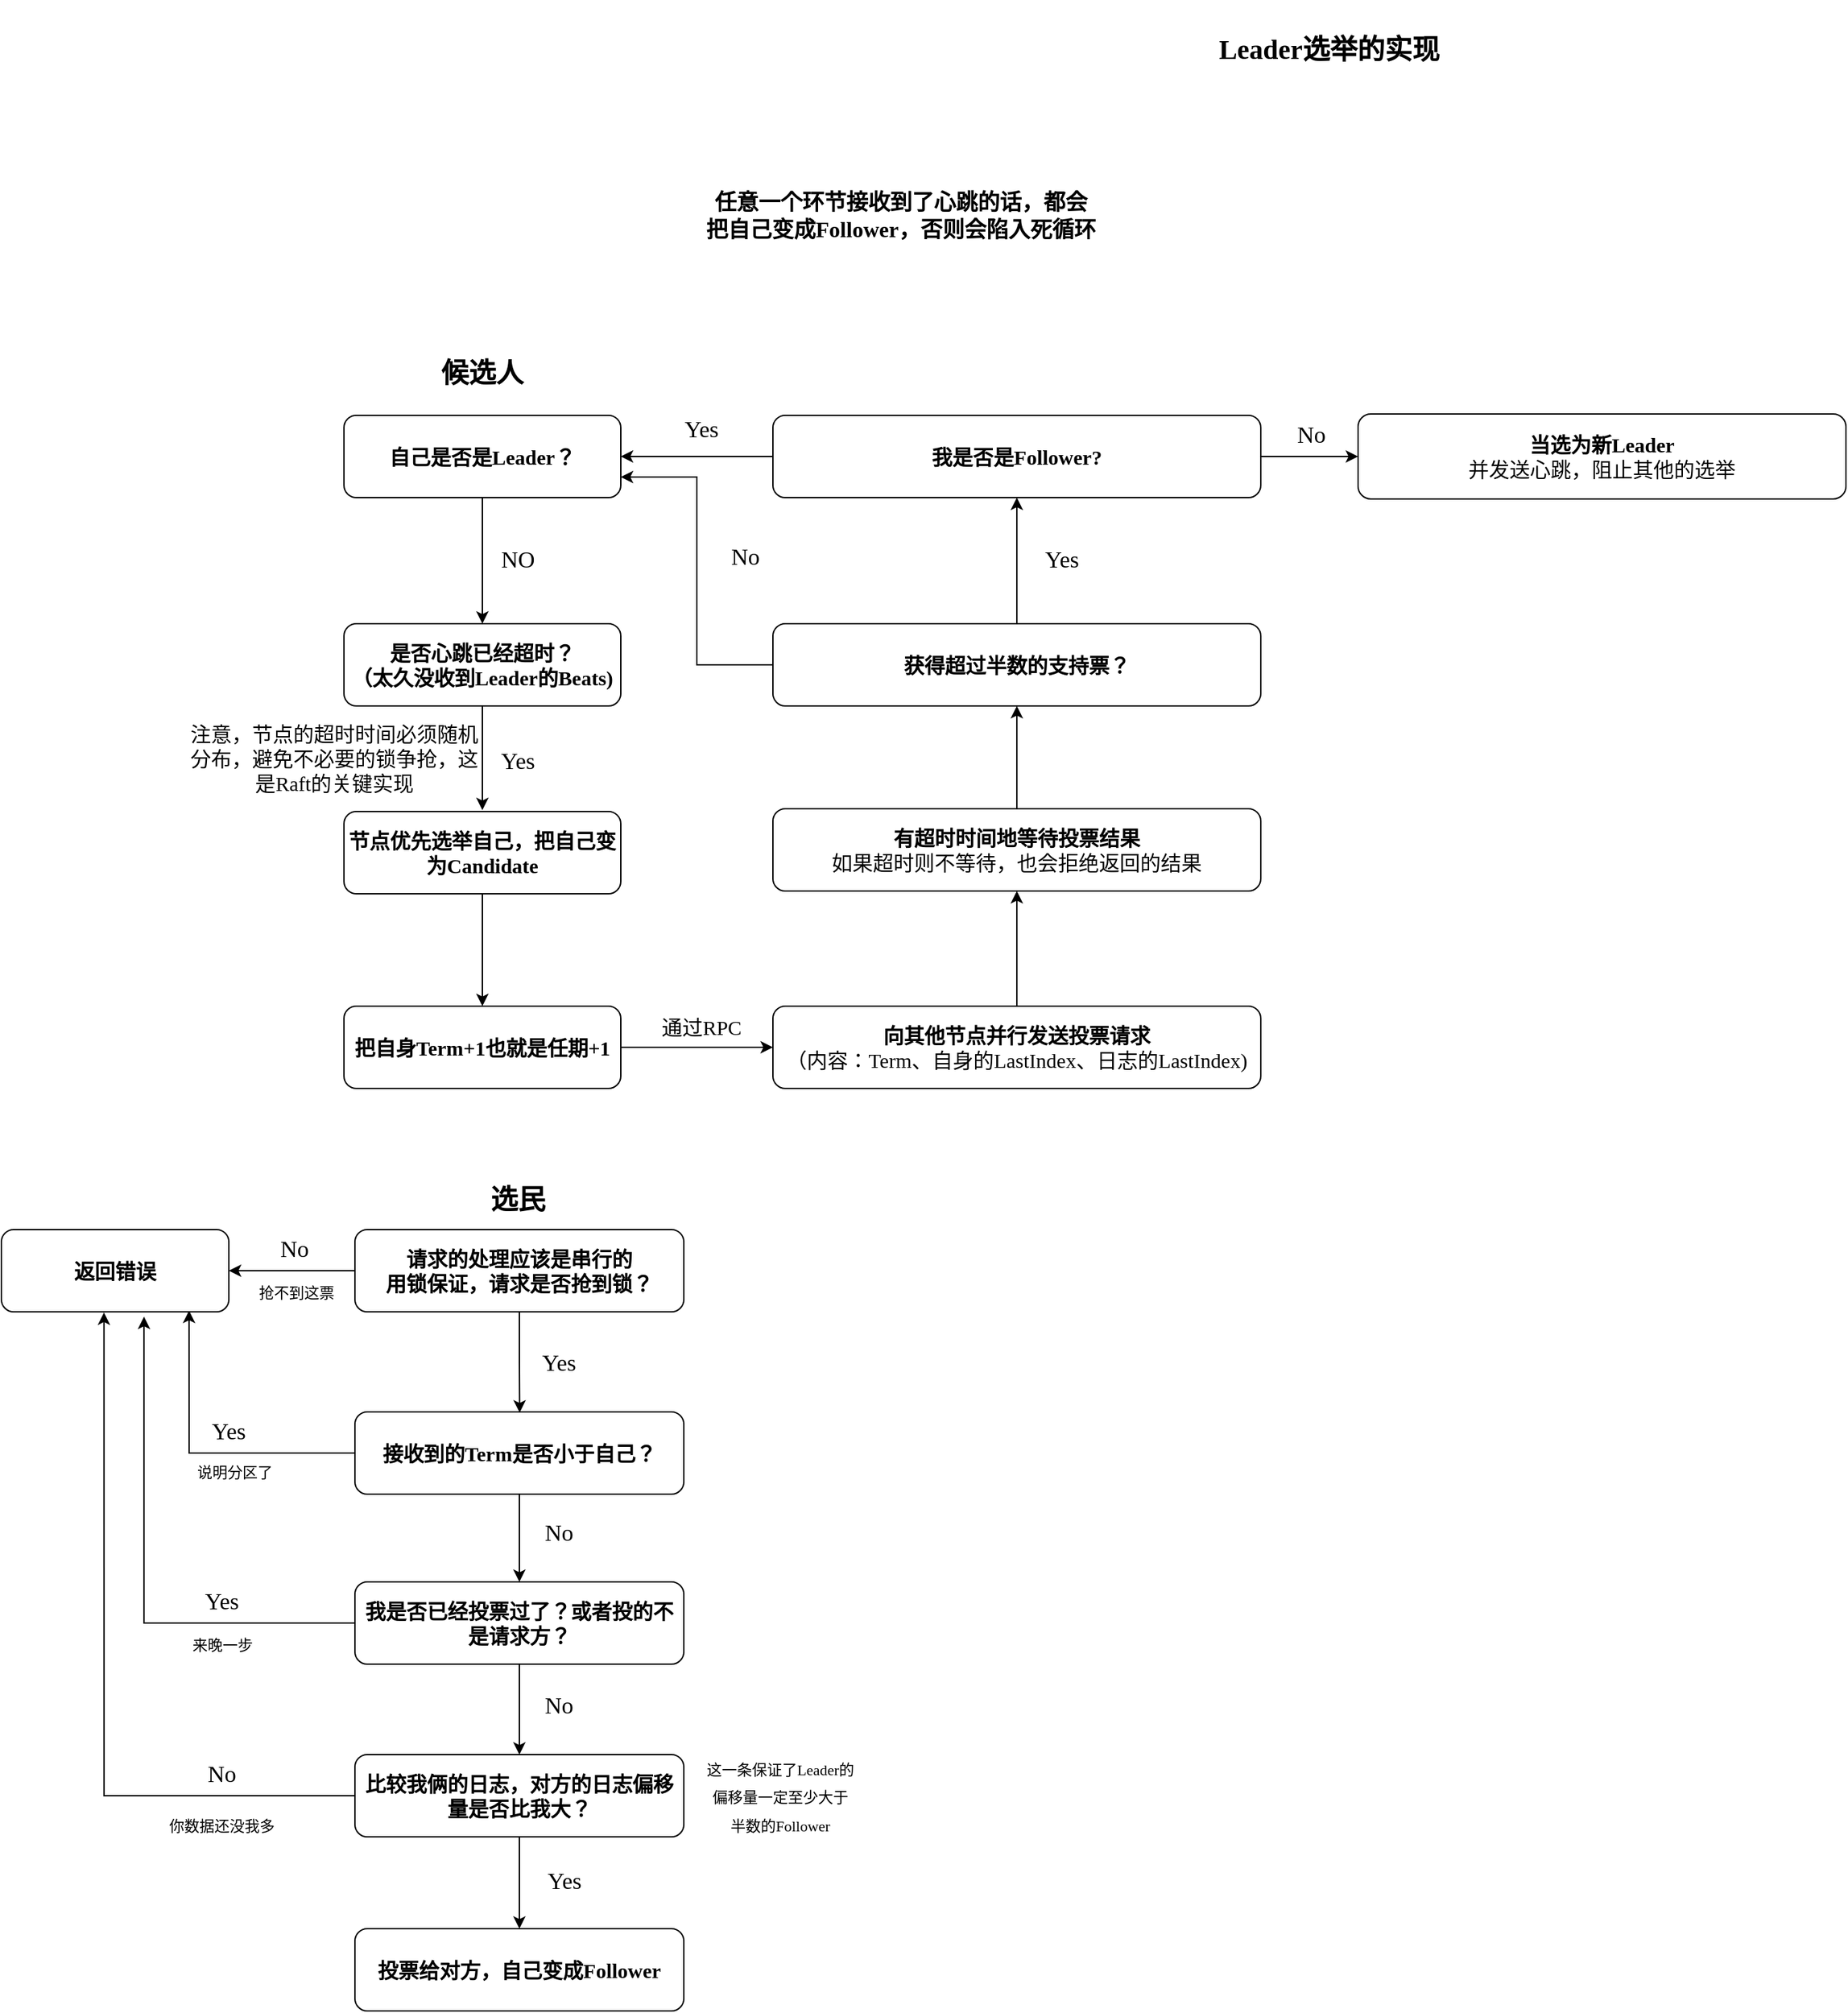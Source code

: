 <mxfile version="21.5.0" type="github">
  <diagram id="C5RBs43oDa-KdzZeNtuy" name="Page-1">
    <mxGraphModel dx="1341" dy="1301" grid="0" gridSize="10" guides="1" tooltips="1" connect="1" arrows="1" fold="1" page="0" pageScale="1" pageWidth="827" pageHeight="1169" math="0" shadow="0">
      <root>
        <mxCell id="WIyWlLk6GJQsqaUBKTNV-0" />
        <mxCell id="WIyWlLk6GJQsqaUBKTNV-1" parent="WIyWlLk6GJQsqaUBKTNV-0" />
        <mxCell id="-IqSXePFjRSmq5QO-dqF-0" value="Leader选举的实现" style="text;html=1;strokeColor=none;fillColor=none;align=center;verticalAlign=middle;whiteSpace=wrap;rounded=0;fontStyle=1;fontFamily=Times New Roman;fontSize=20;labelBorderColor=none;" parent="WIyWlLk6GJQsqaUBKTNV-1" vertex="1">
          <mxGeometry x="876" y="-343" width="230" height="70" as="geometry" />
        </mxCell>
        <mxCell id="-IqSXePFjRSmq5QO-dqF-3" style="edgeStyle=orthogonalEdgeStyle;rounded=0;orthogonalLoop=1;jettySize=auto;html=1;exitX=0.5;exitY=1;exitDx=0;exitDy=0;entryX=0.5;entryY=0;entryDx=0;entryDy=0;" parent="WIyWlLk6GJQsqaUBKTNV-1" source="-IqSXePFjRSmq5QO-dqF-1" target="-IqSXePFjRSmq5QO-dqF-2" edge="1">
          <mxGeometry relative="1" as="geometry" />
        </mxCell>
        <mxCell id="-IqSXePFjRSmq5QO-dqF-1" value="&lt;font face=&quot;Times New Roman&quot; style=&quot;font-size: 15px;&quot;&gt;&lt;b&gt;自己是否是Leader？&lt;/b&gt;&lt;/font&gt;" style="rounded=1;whiteSpace=wrap;html=1;" parent="WIyWlLk6GJQsqaUBKTNV-1" vertex="1">
          <mxGeometry x="272" y="-40" width="202" height="60" as="geometry" />
        </mxCell>
        <mxCell id="-IqSXePFjRSmq5QO-dqF-6" style="edgeStyle=orthogonalEdgeStyle;rounded=0;orthogonalLoop=1;jettySize=auto;html=1;exitX=0.5;exitY=1;exitDx=0;exitDy=0;entryX=0.5;entryY=0;entryDx=0;entryDy=0;" parent="WIyWlLk6GJQsqaUBKTNV-1" source="-IqSXePFjRSmq5QO-dqF-2" edge="1">
          <mxGeometry relative="1" as="geometry">
            <mxPoint x="373" y="248" as="targetPoint" />
          </mxGeometry>
        </mxCell>
        <mxCell id="-IqSXePFjRSmq5QO-dqF-2" value="&lt;font face=&quot;Times New Roman&quot; style=&quot;font-size: 15px;&quot;&gt;&lt;b&gt;是否心跳已经超时？&lt;br&gt;（太久没收到Leader的Beats)&lt;/b&gt;&lt;br&gt;&lt;/font&gt;" style="rounded=1;whiteSpace=wrap;html=1;" parent="WIyWlLk6GJQsqaUBKTNV-1" vertex="1">
          <mxGeometry x="272" y="112" width="202" height="60" as="geometry" />
        </mxCell>
        <mxCell id="-IqSXePFjRSmq5QO-dqF-4" value="&lt;font face=&quot;Times New Roman&quot;&gt;NO&lt;/font&gt;" style="text;html=1;strokeColor=none;fillColor=none;align=center;verticalAlign=middle;whiteSpace=wrap;rounded=0;fontSize=17;" parent="WIyWlLk6GJQsqaUBKTNV-1" vertex="1">
          <mxGeometry x="369" y="51" width="60" height="30" as="geometry" />
        </mxCell>
        <mxCell id="-IqSXePFjRSmq5QO-dqF-7" value="&lt;font face=&quot;Times New Roman&quot;&gt;Yes&lt;/font&gt;" style="text;html=1;strokeColor=none;fillColor=none;align=center;verticalAlign=middle;whiteSpace=wrap;rounded=0;fontSize=17;" parent="WIyWlLk6GJQsqaUBKTNV-1" vertex="1">
          <mxGeometry x="369" y="198" width="60" height="30" as="geometry" />
        </mxCell>
        <mxCell id="-IqSXePFjRSmq5QO-dqF-8" value="&lt;font face=&quot;Times New Roman&quot; style=&quot;font-size: 15px;&quot;&gt;注意，节点的超时时间必须随机分布，避免不必要的锁争抢，这是Raft的关键实现&lt;/font&gt;" style="text;html=1;strokeColor=none;fillColor=none;align=center;verticalAlign=middle;whiteSpace=wrap;rounded=0;fontSize=15;" parent="WIyWlLk6GJQsqaUBKTNV-1" vertex="1">
          <mxGeometry x="157" y="195" width="216" height="30" as="geometry" />
        </mxCell>
        <mxCell id="-IqSXePFjRSmq5QO-dqF-11" style="edgeStyle=orthogonalEdgeStyle;rounded=0;orthogonalLoop=1;jettySize=auto;html=1;exitX=0.5;exitY=1;exitDx=0;exitDy=0;entryX=0.5;entryY=0;entryDx=0;entryDy=0;" parent="WIyWlLk6GJQsqaUBKTNV-1" source="-IqSXePFjRSmq5QO-dqF-9" target="-IqSXePFjRSmq5QO-dqF-10" edge="1">
          <mxGeometry relative="1" as="geometry" />
        </mxCell>
        <mxCell id="-IqSXePFjRSmq5QO-dqF-9" value="&lt;font face=&quot;Times New Roman&quot; style=&quot;font-size: 15px;&quot;&gt;&lt;b&gt;节点优先选举自己，把自己变为Candidate&lt;/b&gt;&lt;br&gt;&lt;/font&gt;" style="rounded=1;whiteSpace=wrap;html=1;" parent="WIyWlLk6GJQsqaUBKTNV-1" vertex="1">
          <mxGeometry x="272" y="249" width="202" height="60" as="geometry" />
        </mxCell>
        <mxCell id="-IqSXePFjRSmq5QO-dqF-13" style="edgeStyle=orthogonalEdgeStyle;rounded=0;orthogonalLoop=1;jettySize=auto;html=1;exitX=1;exitY=0.5;exitDx=0;exitDy=0;entryX=0;entryY=0.5;entryDx=0;entryDy=0;" parent="WIyWlLk6GJQsqaUBKTNV-1" source="-IqSXePFjRSmq5QO-dqF-10" target="-IqSXePFjRSmq5QO-dqF-12" edge="1">
          <mxGeometry relative="1" as="geometry" />
        </mxCell>
        <mxCell id="-IqSXePFjRSmq5QO-dqF-10" value="&lt;font face=&quot;Times New Roman&quot; style=&quot;font-size: 15px;&quot;&gt;&lt;b&gt;把自身Term+1也就是任期+1&lt;/b&gt;&lt;br&gt;&lt;/font&gt;" style="rounded=1;whiteSpace=wrap;html=1;" parent="WIyWlLk6GJQsqaUBKTNV-1" vertex="1">
          <mxGeometry x="272" y="391" width="202" height="60" as="geometry" />
        </mxCell>
        <mxCell id="-IqSXePFjRSmq5QO-dqF-16" style="edgeStyle=orthogonalEdgeStyle;rounded=0;orthogonalLoop=1;jettySize=auto;html=1;exitX=0.5;exitY=0;exitDx=0;exitDy=0;entryX=0.5;entryY=1;entryDx=0;entryDy=0;" parent="WIyWlLk6GJQsqaUBKTNV-1" source="-IqSXePFjRSmq5QO-dqF-12" target="-IqSXePFjRSmq5QO-dqF-15" edge="1">
          <mxGeometry relative="1" as="geometry" />
        </mxCell>
        <mxCell id="-IqSXePFjRSmq5QO-dqF-12" value="&lt;font face=&quot;Times New Roman&quot; style=&quot;font-size: 15px;&quot;&gt;&lt;b&gt;向其他节点并行发送投票请求&lt;br&gt;&lt;/b&gt;（内容：Term、自身的LastIndex、日志的LastIndex)&lt;br&gt;&lt;/font&gt;" style="rounded=1;whiteSpace=wrap;html=1;" parent="WIyWlLk6GJQsqaUBKTNV-1" vertex="1">
          <mxGeometry x="585" y="391" width="356" height="60" as="geometry" />
        </mxCell>
        <mxCell id="-IqSXePFjRSmq5QO-dqF-14" value="&lt;font face=&quot;Times New Roman&quot;&gt;通过RPC&lt;/font&gt;" style="text;html=1;strokeColor=none;fillColor=none;align=center;verticalAlign=middle;whiteSpace=wrap;rounded=0;fontSize=15;" parent="WIyWlLk6GJQsqaUBKTNV-1" vertex="1">
          <mxGeometry x="425" y="391" width="216" height="30" as="geometry" />
        </mxCell>
        <mxCell id="-IqSXePFjRSmq5QO-dqF-18" style="edgeStyle=orthogonalEdgeStyle;rounded=0;orthogonalLoop=1;jettySize=auto;html=1;exitX=0.5;exitY=0;exitDx=0;exitDy=0;entryX=0.5;entryY=1;entryDx=0;entryDy=0;" parent="WIyWlLk6GJQsqaUBKTNV-1" source="-IqSXePFjRSmq5QO-dqF-15" target="-IqSXePFjRSmq5QO-dqF-17" edge="1">
          <mxGeometry relative="1" as="geometry" />
        </mxCell>
        <mxCell id="-IqSXePFjRSmq5QO-dqF-15" value="&lt;font face=&quot;Times New Roman&quot; style=&quot;font-size: 15px;&quot;&gt;&lt;b&gt;有超时时间地等待投票结果&lt;br&gt;&lt;/b&gt;如果超时则不等待，也会拒绝返回的结果&lt;br&gt;&lt;/font&gt;" style="rounded=1;whiteSpace=wrap;html=1;" parent="WIyWlLk6GJQsqaUBKTNV-1" vertex="1">
          <mxGeometry x="585" y="247" width="356" height="60" as="geometry" />
        </mxCell>
        <mxCell id="OXpurWg68qYZTpeQeeye-42" style="edgeStyle=orthogonalEdgeStyle;rounded=0;orthogonalLoop=1;jettySize=auto;html=1;exitX=0.5;exitY=0;exitDx=0;exitDy=0;entryX=0.5;entryY=1;entryDx=0;entryDy=0;" edge="1" parent="WIyWlLk6GJQsqaUBKTNV-1" source="-IqSXePFjRSmq5QO-dqF-17" target="OXpurWg68qYZTpeQeeye-38">
          <mxGeometry relative="1" as="geometry" />
        </mxCell>
        <mxCell id="OXpurWg68qYZTpeQeeye-48" style="edgeStyle=orthogonalEdgeStyle;rounded=0;orthogonalLoop=1;jettySize=auto;html=1;exitX=0;exitY=0.5;exitDx=0;exitDy=0;entryX=1;entryY=0.75;entryDx=0;entryDy=0;" edge="1" parent="WIyWlLk6GJQsqaUBKTNV-1" source="-IqSXePFjRSmq5QO-dqF-17" target="-IqSXePFjRSmq5QO-dqF-1">
          <mxGeometry relative="1" as="geometry" />
        </mxCell>
        <mxCell id="-IqSXePFjRSmq5QO-dqF-17" value="&lt;b style=&quot;border-color: var(--border-color); font-family: &amp;quot;Times New Roman&amp;quot;; font-size: 15px;&quot;&gt;获得超过半数的支持票？&lt;/b&gt;&lt;font face=&quot;Times New Roman&quot; style=&quot;font-size: 15px;&quot;&gt;&lt;br&gt;&lt;/font&gt;" style="rounded=1;whiteSpace=wrap;html=1;" parent="WIyWlLk6GJQsqaUBKTNV-1" vertex="1">
          <mxGeometry x="585" y="112" width="356" height="60" as="geometry" />
        </mxCell>
        <mxCell id="-IqSXePFjRSmq5QO-dqF-20" value="&lt;font face=&quot;Times New Roman&quot; style=&quot;font-size: 15px;&quot;&gt;&lt;b&gt;当选为新Leader&lt;br&gt;&lt;/b&gt;并发送心跳，阻止其他的选举&lt;br&gt;&lt;/font&gt;" style="rounded=1;whiteSpace=wrap;html=1;" parent="WIyWlLk6GJQsqaUBKTNV-1" vertex="1">
          <mxGeometry x="1012" y="-41" width="356" height="62" as="geometry" />
        </mxCell>
        <mxCell id="-IqSXePFjRSmq5QO-dqF-22" value="&lt;font face=&quot;Times New Roman&quot;&gt;No&lt;/font&gt;" style="text;html=1;strokeColor=none;fillColor=none;align=center;verticalAlign=middle;whiteSpace=wrap;rounded=0;fontSize=17;" parent="WIyWlLk6GJQsqaUBKTNV-1" vertex="1">
          <mxGeometry x="948" y="-40" width="60" height="30" as="geometry" />
        </mxCell>
        <mxCell id="OXpurWg68qYZTpeQeeye-0" value="任意一个环节接收到了心跳的话，都会把自己变成Follower，否则会陷入死循环" style="text;html=1;strokeColor=none;fillColor=none;align=center;verticalAlign=middle;whiteSpace=wrap;rounded=0;fontStyle=1;fontFamily=Times New Roman;fontSize=16;labelBorderColor=none;" vertex="1" parent="WIyWlLk6GJQsqaUBKTNV-1">
          <mxGeometry x="535" y="-221" width="287" height="70" as="geometry" />
        </mxCell>
        <mxCell id="OXpurWg68qYZTpeQeeye-1" value="候选人" style="text;html=1;strokeColor=none;fillColor=none;align=center;verticalAlign=middle;whiteSpace=wrap;rounded=0;fontStyle=1;fontFamily=Times New Roman;fontSize=20;labelBorderColor=none;" vertex="1" parent="WIyWlLk6GJQsqaUBKTNV-1">
          <mxGeometry x="258" y="-107" width="230" height="70" as="geometry" />
        </mxCell>
        <mxCell id="OXpurWg68qYZTpeQeeye-3" value="选民" style="text;html=1;strokeColor=none;fillColor=none;align=center;verticalAlign=middle;whiteSpace=wrap;rounded=0;fontStyle=1;fontFamily=Times New Roman;fontSize=20;labelBorderColor=none;" vertex="1" parent="WIyWlLk6GJQsqaUBKTNV-1">
          <mxGeometry x="284" y="496" width="230" height="70" as="geometry" />
        </mxCell>
        <mxCell id="OXpurWg68qYZTpeQeeye-6" style="edgeStyle=orthogonalEdgeStyle;rounded=0;orthogonalLoop=1;jettySize=auto;html=1;exitX=0.5;exitY=1;exitDx=0;exitDy=0;" edge="1" parent="WIyWlLk6GJQsqaUBKTNV-1" source="OXpurWg68qYZTpeQeeye-5">
          <mxGeometry relative="1" as="geometry">
            <mxPoint x="400.207" y="687.493" as="targetPoint" />
          </mxGeometry>
        </mxCell>
        <mxCell id="OXpurWg68qYZTpeQeeye-16" style="edgeStyle=orthogonalEdgeStyle;rounded=0;orthogonalLoop=1;jettySize=auto;html=1;exitX=0;exitY=0.5;exitDx=0;exitDy=0;" edge="1" parent="WIyWlLk6GJQsqaUBKTNV-1" source="OXpurWg68qYZTpeQeeye-5" target="OXpurWg68qYZTpeQeeye-10">
          <mxGeometry relative="1" as="geometry" />
        </mxCell>
        <mxCell id="OXpurWg68qYZTpeQeeye-5" value="&lt;font face=&quot;Times New Roman&quot; style=&quot;font-size: 15px;&quot;&gt;&lt;b&gt;请求的处理应该是串行的&lt;br&gt;用锁保证，请求是否抢到锁？&lt;/b&gt;&lt;/font&gt;" style="rounded=1;whiteSpace=wrap;html=1;" vertex="1" parent="WIyWlLk6GJQsqaUBKTNV-1">
          <mxGeometry x="280" y="554" width="240" height="60" as="geometry" />
        </mxCell>
        <mxCell id="OXpurWg68qYZTpeQeeye-19" style="edgeStyle=orthogonalEdgeStyle;rounded=0;orthogonalLoop=1;jettySize=auto;html=1;exitX=0.5;exitY=1;exitDx=0;exitDy=0;" edge="1" parent="WIyWlLk6GJQsqaUBKTNV-1" source="OXpurWg68qYZTpeQeeye-7" target="OXpurWg68qYZTpeQeeye-18">
          <mxGeometry relative="1" as="geometry" />
        </mxCell>
        <mxCell id="OXpurWg68qYZTpeQeeye-30" style="edgeStyle=orthogonalEdgeStyle;rounded=0;orthogonalLoop=1;jettySize=auto;html=1;exitX=0;exitY=0.5;exitDx=0;exitDy=0;entryX=0.825;entryY=0.986;entryDx=0;entryDy=0;entryPerimeter=0;" edge="1" parent="WIyWlLk6GJQsqaUBKTNV-1" source="OXpurWg68qYZTpeQeeye-7" target="OXpurWg68qYZTpeQeeye-10">
          <mxGeometry relative="1" as="geometry" />
        </mxCell>
        <mxCell id="OXpurWg68qYZTpeQeeye-7" value="&lt;font face=&quot;Times New Roman&quot;&gt;&lt;span style=&quot;font-size: 15px;&quot;&gt;&lt;b&gt;接收到的Term是否小于自己？&lt;/b&gt;&lt;/span&gt;&lt;/font&gt;" style="rounded=1;whiteSpace=wrap;html=1;" vertex="1" parent="WIyWlLk6GJQsqaUBKTNV-1">
          <mxGeometry x="280" y="687" width="240" height="60" as="geometry" />
        </mxCell>
        <mxCell id="OXpurWg68qYZTpeQeeye-8" value="&lt;font face=&quot;Times New Roman&quot;&gt;Yes&lt;/font&gt;" style="text;html=1;strokeColor=none;fillColor=none;align=center;verticalAlign=middle;whiteSpace=wrap;rounded=0;fontSize=17;" vertex="1" parent="WIyWlLk6GJQsqaUBKTNV-1">
          <mxGeometry x="399" y="637" width="60" height="30" as="geometry" />
        </mxCell>
        <mxCell id="OXpurWg68qYZTpeQeeye-10" value="&lt;font face=&quot;Times New Roman&quot;&gt;&lt;span style=&quot;font-size: 15px;&quot;&gt;&lt;b&gt;返回错误&lt;br&gt;&lt;/b&gt;&lt;/span&gt;&lt;/font&gt;" style="rounded=1;whiteSpace=wrap;html=1;" vertex="1" parent="WIyWlLk6GJQsqaUBKTNV-1">
          <mxGeometry x="22" y="554" width="166" height="60" as="geometry" />
        </mxCell>
        <mxCell id="OXpurWg68qYZTpeQeeye-11" value="&lt;font face=&quot;Times New Roman&quot;&gt;No&lt;/font&gt;" style="text;html=1;strokeColor=none;fillColor=none;align=center;verticalAlign=middle;whiteSpace=wrap;rounded=0;fontSize=17;" vertex="1" parent="WIyWlLk6GJQsqaUBKTNV-1">
          <mxGeometry x="206" y="554" width="60" height="30" as="geometry" />
        </mxCell>
        <mxCell id="OXpurWg68qYZTpeQeeye-13" value="&lt;font face=&quot;Times New Roman&quot;&gt;Yes&lt;/font&gt;" style="text;html=1;strokeColor=none;fillColor=none;align=center;verticalAlign=middle;whiteSpace=wrap;rounded=0;fontSize=17;" vertex="1" parent="WIyWlLk6GJQsqaUBKTNV-1">
          <mxGeometry x="158" y="687" width="60" height="30" as="geometry" />
        </mxCell>
        <mxCell id="OXpurWg68qYZTpeQeeye-14" value="&lt;font style=&quot;font-size: 11px;&quot; face=&quot;Times New Roman&quot;&gt;抢不到这票&lt;/font&gt;" style="text;html=1;strokeColor=none;fillColor=none;align=center;verticalAlign=middle;whiteSpace=wrap;rounded=0;fontSize=17;" vertex="1" parent="WIyWlLk6GJQsqaUBKTNV-1">
          <mxGeometry x="203" y="584" width="69" height="30" as="geometry" />
        </mxCell>
        <mxCell id="OXpurWg68qYZTpeQeeye-17" value="&lt;font style=&quot;font-size: 11px;&quot; face=&quot;Times New Roman&quot;&gt;说明分区了&lt;/font&gt;" style="text;html=1;strokeColor=none;fillColor=none;align=center;verticalAlign=middle;whiteSpace=wrap;rounded=0;fontSize=17;" vertex="1" parent="WIyWlLk6GJQsqaUBKTNV-1">
          <mxGeometry x="158" y="715" width="69" height="30" as="geometry" />
        </mxCell>
        <mxCell id="OXpurWg68qYZTpeQeeye-24" style="edgeStyle=orthogonalEdgeStyle;rounded=0;orthogonalLoop=1;jettySize=auto;html=1;exitX=0.5;exitY=1;exitDx=0;exitDy=0;" edge="1" parent="WIyWlLk6GJQsqaUBKTNV-1" source="OXpurWg68qYZTpeQeeye-18" target="OXpurWg68qYZTpeQeeye-23">
          <mxGeometry relative="1" as="geometry" />
        </mxCell>
        <mxCell id="OXpurWg68qYZTpeQeeye-31" style="edgeStyle=orthogonalEdgeStyle;rounded=0;orthogonalLoop=1;jettySize=auto;html=1;exitX=0;exitY=0.5;exitDx=0;exitDy=0;entryX=0.627;entryY=1.059;entryDx=0;entryDy=0;entryPerimeter=0;" edge="1" parent="WIyWlLk6GJQsqaUBKTNV-1" source="OXpurWg68qYZTpeQeeye-18" target="OXpurWg68qYZTpeQeeye-10">
          <mxGeometry relative="1" as="geometry" />
        </mxCell>
        <mxCell id="OXpurWg68qYZTpeQeeye-18" value="&lt;font face=&quot;Times New Roman&quot;&gt;&lt;span style=&quot;font-size: 15px;&quot;&gt;&lt;b&gt;我是否已经投票过了？或者投的不是请求方？&lt;/b&gt;&lt;/span&gt;&lt;/font&gt;" style="rounded=1;whiteSpace=wrap;html=1;" vertex="1" parent="WIyWlLk6GJQsqaUBKTNV-1">
          <mxGeometry x="280" y="811" width="240" height="60" as="geometry" />
        </mxCell>
        <mxCell id="OXpurWg68qYZTpeQeeye-21" value="&lt;font face=&quot;Times New Roman&quot;&gt;Yes&lt;/font&gt;" style="text;html=1;strokeColor=none;fillColor=none;align=center;verticalAlign=middle;whiteSpace=wrap;rounded=0;fontSize=17;" vertex="1" parent="WIyWlLk6GJQsqaUBKTNV-1">
          <mxGeometry x="153" y="811" width="60" height="30" as="geometry" />
        </mxCell>
        <mxCell id="OXpurWg68qYZTpeQeeye-22" value="&lt;font face=&quot;Times New Roman&quot;&gt;&lt;span style=&quot;font-size: 11px;&quot;&gt;来晚一步&lt;/span&gt;&lt;/font&gt;" style="text;html=1;strokeColor=none;fillColor=none;align=center;verticalAlign=middle;whiteSpace=wrap;rounded=0;fontSize=17;" vertex="1" parent="WIyWlLk6GJQsqaUBKTNV-1">
          <mxGeometry x="149" y="841" width="69" height="30" as="geometry" />
        </mxCell>
        <mxCell id="OXpurWg68qYZTpeQeeye-32" style="edgeStyle=orthogonalEdgeStyle;rounded=0;orthogonalLoop=1;jettySize=auto;html=1;exitX=0;exitY=0.5;exitDx=0;exitDy=0;entryX=0.451;entryY=1.008;entryDx=0;entryDy=0;entryPerimeter=0;" edge="1" parent="WIyWlLk6GJQsqaUBKTNV-1" source="OXpurWg68qYZTpeQeeye-23" target="OXpurWg68qYZTpeQeeye-10">
          <mxGeometry relative="1" as="geometry" />
        </mxCell>
        <mxCell id="OXpurWg68qYZTpeQeeye-34" style="edgeStyle=orthogonalEdgeStyle;rounded=0;orthogonalLoop=1;jettySize=auto;html=1;exitX=0.5;exitY=1;exitDx=0;exitDy=0;entryX=0.5;entryY=0;entryDx=0;entryDy=0;" edge="1" parent="WIyWlLk6GJQsqaUBKTNV-1" source="OXpurWg68qYZTpeQeeye-23" target="OXpurWg68qYZTpeQeeye-33">
          <mxGeometry relative="1" as="geometry" />
        </mxCell>
        <mxCell id="OXpurWg68qYZTpeQeeye-23" value="&lt;font face=&quot;Times New Roman&quot;&gt;&lt;span style=&quot;font-size: 15px;&quot;&gt;&lt;b&gt;比较我俩的日志，对方的日志偏移量是否比我大？&lt;/b&gt;&lt;/span&gt;&lt;/font&gt;" style="rounded=1;whiteSpace=wrap;html=1;" vertex="1" parent="WIyWlLk6GJQsqaUBKTNV-1">
          <mxGeometry x="280" y="937" width="240" height="60" as="geometry" />
        </mxCell>
        <mxCell id="OXpurWg68qYZTpeQeeye-25" value="&lt;font face=&quot;Times New Roman&quot;&gt;No&lt;/font&gt;" style="text;html=1;strokeColor=none;fillColor=none;align=center;verticalAlign=middle;whiteSpace=wrap;rounded=0;fontSize=17;" vertex="1" parent="WIyWlLk6GJQsqaUBKTNV-1">
          <mxGeometry x="399" y="887" width="60" height="30" as="geometry" />
        </mxCell>
        <mxCell id="OXpurWg68qYZTpeQeeye-26" value="&lt;font face=&quot;Times New Roman&quot;&gt;No&lt;/font&gt;" style="text;html=1;strokeColor=none;fillColor=none;align=center;verticalAlign=middle;whiteSpace=wrap;rounded=0;fontSize=17;" vertex="1" parent="WIyWlLk6GJQsqaUBKTNV-1">
          <mxGeometry x="399" y="761" width="60" height="30" as="geometry" />
        </mxCell>
        <mxCell id="OXpurWg68qYZTpeQeeye-28" value="&lt;font face=&quot;Times New Roman&quot;&gt;No&lt;/font&gt;" style="text;html=1;strokeColor=none;fillColor=none;align=center;verticalAlign=middle;whiteSpace=wrap;rounded=0;fontSize=17;" vertex="1" parent="WIyWlLk6GJQsqaUBKTNV-1">
          <mxGeometry x="153" y="937" width="60" height="30" as="geometry" />
        </mxCell>
        <mxCell id="OXpurWg68qYZTpeQeeye-29" value="&lt;font face=&quot;Times New Roman&quot;&gt;&lt;span style=&quot;font-size: 11px;&quot;&gt;你数据还没我多&lt;/span&gt;&lt;/font&gt;" style="text;html=1;strokeColor=none;fillColor=none;align=center;verticalAlign=middle;whiteSpace=wrap;rounded=0;fontSize=17;" vertex="1" parent="WIyWlLk6GJQsqaUBKTNV-1">
          <mxGeometry x="135.25" y="973" width="95.5" height="30" as="geometry" />
        </mxCell>
        <mxCell id="OXpurWg68qYZTpeQeeye-33" value="&lt;font face=&quot;Times New Roman&quot;&gt;&lt;span style=&quot;font-size: 15px;&quot;&gt;&lt;b&gt;投票给对方，自己变成Follower&lt;/b&gt;&lt;/span&gt;&lt;/font&gt;" style="rounded=1;whiteSpace=wrap;html=1;" vertex="1" parent="WIyWlLk6GJQsqaUBKTNV-1">
          <mxGeometry x="280" y="1064" width="240" height="60" as="geometry" />
        </mxCell>
        <mxCell id="OXpurWg68qYZTpeQeeye-35" value="&lt;font face=&quot;Times New Roman&quot;&gt;Yes&lt;/font&gt;" style="text;html=1;strokeColor=none;fillColor=none;align=center;verticalAlign=middle;whiteSpace=wrap;rounded=0;fontSize=17;" vertex="1" parent="WIyWlLk6GJQsqaUBKTNV-1">
          <mxGeometry x="403" y="1015" width="60" height="30" as="geometry" />
        </mxCell>
        <mxCell id="OXpurWg68qYZTpeQeeye-37" value="&lt;font style=&quot;font-size: 11px;&quot; face=&quot;Times New Roman&quot;&gt;这一条保证了Leader的偏移量一定至少大于半数的Follower&lt;/font&gt;" style="text;html=1;strokeColor=none;fillColor=none;align=center;verticalAlign=middle;whiteSpace=wrap;rounded=0;fontSize=17;" vertex="1" parent="WIyWlLk6GJQsqaUBKTNV-1">
          <mxGeometry x="535" y="926" width="111" height="82" as="geometry" />
        </mxCell>
        <mxCell id="OXpurWg68qYZTpeQeeye-44" style="edgeStyle=orthogonalEdgeStyle;rounded=0;orthogonalLoop=1;jettySize=auto;html=1;exitX=1;exitY=0.5;exitDx=0;exitDy=0;entryX=0;entryY=0.5;entryDx=0;entryDy=0;" edge="1" parent="WIyWlLk6GJQsqaUBKTNV-1" source="OXpurWg68qYZTpeQeeye-38" target="-IqSXePFjRSmq5QO-dqF-20">
          <mxGeometry relative="1" as="geometry" />
        </mxCell>
        <mxCell id="OXpurWg68qYZTpeQeeye-46" style="edgeStyle=orthogonalEdgeStyle;rounded=0;orthogonalLoop=1;jettySize=auto;html=1;exitX=0;exitY=0.5;exitDx=0;exitDy=0;entryX=1;entryY=0.5;entryDx=0;entryDy=0;" edge="1" parent="WIyWlLk6GJQsqaUBKTNV-1" source="OXpurWg68qYZTpeQeeye-38" target="-IqSXePFjRSmq5QO-dqF-1">
          <mxGeometry relative="1" as="geometry" />
        </mxCell>
        <mxCell id="OXpurWg68qYZTpeQeeye-38" value="&lt;font face=&quot;Times New Roman&quot; style=&quot;font-size: 15px;&quot;&gt;&lt;b&gt;我是否是Follower?&lt;/b&gt;&lt;br&gt;&lt;/font&gt;" style="rounded=1;whiteSpace=wrap;html=1;" vertex="1" parent="WIyWlLk6GJQsqaUBKTNV-1">
          <mxGeometry x="585" y="-40" width="356" height="60" as="geometry" />
        </mxCell>
        <mxCell id="OXpurWg68qYZTpeQeeye-45" value="&lt;font face=&quot;Times New Roman&quot;&gt;Yes&lt;/font&gt;" style="text;html=1;strokeColor=none;fillColor=none;align=center;verticalAlign=middle;whiteSpace=wrap;rounded=0;fontSize=17;" vertex="1" parent="WIyWlLk6GJQsqaUBKTNV-1">
          <mxGeometry x="766" y="51" width="60" height="30" as="geometry" />
        </mxCell>
        <mxCell id="OXpurWg68qYZTpeQeeye-47" value="&lt;font face=&quot;Times New Roman&quot;&gt;Yes&lt;/font&gt;" style="text;html=1;strokeColor=none;fillColor=none;align=center;verticalAlign=middle;whiteSpace=wrap;rounded=0;fontSize=17;" vertex="1" parent="WIyWlLk6GJQsqaUBKTNV-1">
          <mxGeometry x="503" y="-44" width="60" height="30" as="geometry" />
        </mxCell>
        <mxCell id="OXpurWg68qYZTpeQeeye-49" value="&lt;font face=&quot;Times New Roman&quot;&gt;No&lt;/font&gt;" style="text;html=1;strokeColor=none;fillColor=none;align=center;verticalAlign=middle;whiteSpace=wrap;rounded=0;fontSize=17;" vertex="1" parent="WIyWlLk6GJQsqaUBKTNV-1">
          <mxGeometry x="535" y="49" width="60" height="30" as="geometry" />
        </mxCell>
      </root>
    </mxGraphModel>
  </diagram>
</mxfile>
